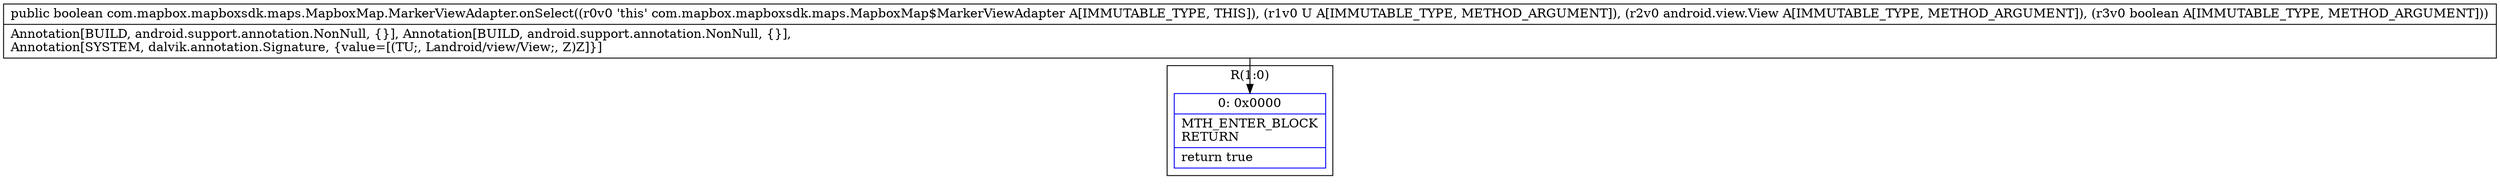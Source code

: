 digraph "CFG forcom.mapbox.mapboxsdk.maps.MapboxMap.MarkerViewAdapter.onSelect(Lcom\/mapbox\/mapboxsdk\/annotations\/MarkerView;Landroid\/view\/View;Z)Z" {
subgraph cluster_Region_1542213934 {
label = "R(1:0)";
node [shape=record,color=blue];
Node_0 [shape=record,label="{0\:\ 0x0000|MTH_ENTER_BLOCK\lRETURN\l|return true\l}"];
}
MethodNode[shape=record,label="{public boolean com.mapbox.mapboxsdk.maps.MapboxMap.MarkerViewAdapter.onSelect((r0v0 'this' com.mapbox.mapboxsdk.maps.MapboxMap$MarkerViewAdapter A[IMMUTABLE_TYPE, THIS]), (r1v0 U A[IMMUTABLE_TYPE, METHOD_ARGUMENT]), (r2v0 android.view.View A[IMMUTABLE_TYPE, METHOD_ARGUMENT]), (r3v0 boolean A[IMMUTABLE_TYPE, METHOD_ARGUMENT]))  | Annotation[BUILD, android.support.annotation.NonNull, \{\}], Annotation[BUILD, android.support.annotation.NonNull, \{\}], \lAnnotation[SYSTEM, dalvik.annotation.Signature, \{value=[(TU;, Landroid\/view\/View;, Z)Z]\}]\l}"];
MethodNode -> Node_0;
}

